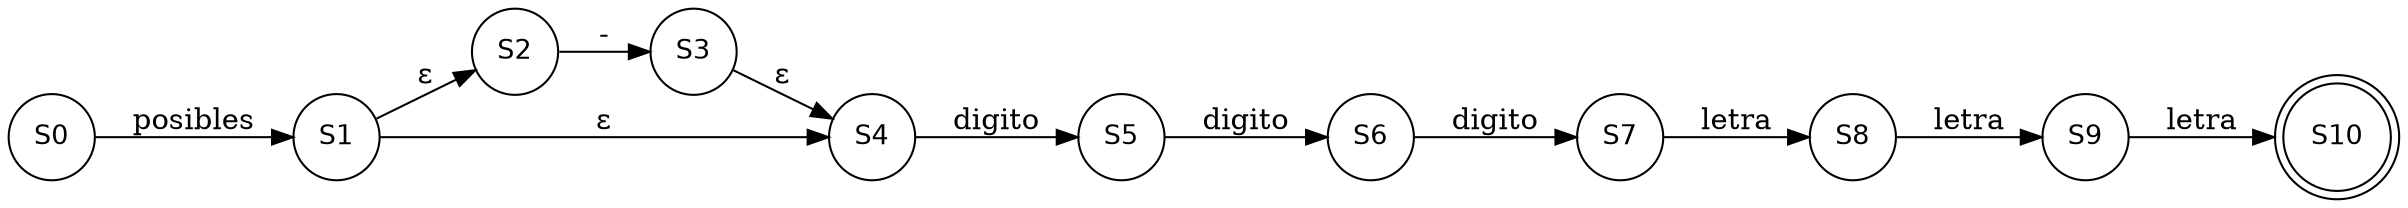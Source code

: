  digraph G {
    node [shape=circle fontsize=13 fontname = "helvetica"];
    nodesep=0.4;
    ranksep=0.5;
    rankdir=LR;

S0 -> S1 [label="posibles"];
S1 -> S2 [label="ε"];
S3 -> S4 [label="ε"];
S1 -> S4 [label="ε"];
S2 -> S3 [label="-"];
S4 -> S5 [label="digito"];
S5 -> S6 [label="digito"];
S6 -> S7 [label="digito"];
S7 -> S8 [label="letra"];
S8 -> S9 [label="letra"];
S9 -> S10 [label="letra"];
S10 [shape=doublecircle];
}
